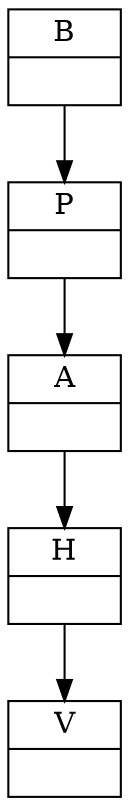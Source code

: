 digraph Cola {
Nodo0[shape=record,label="{B|<next>}"];
Nodo1[shape=record,label="{P|<next>}"];
Nodo2[shape=record,label="{A|<next>}"];
Nodo3[shape=record,label="{H|<next>}"];
Nodo4[shape=record,label="{V|<next>}"];
Nodo0->Nodo1;
Nodo1->Nodo2;
Nodo2->Nodo3;
Nodo3->Nodo4;
}
